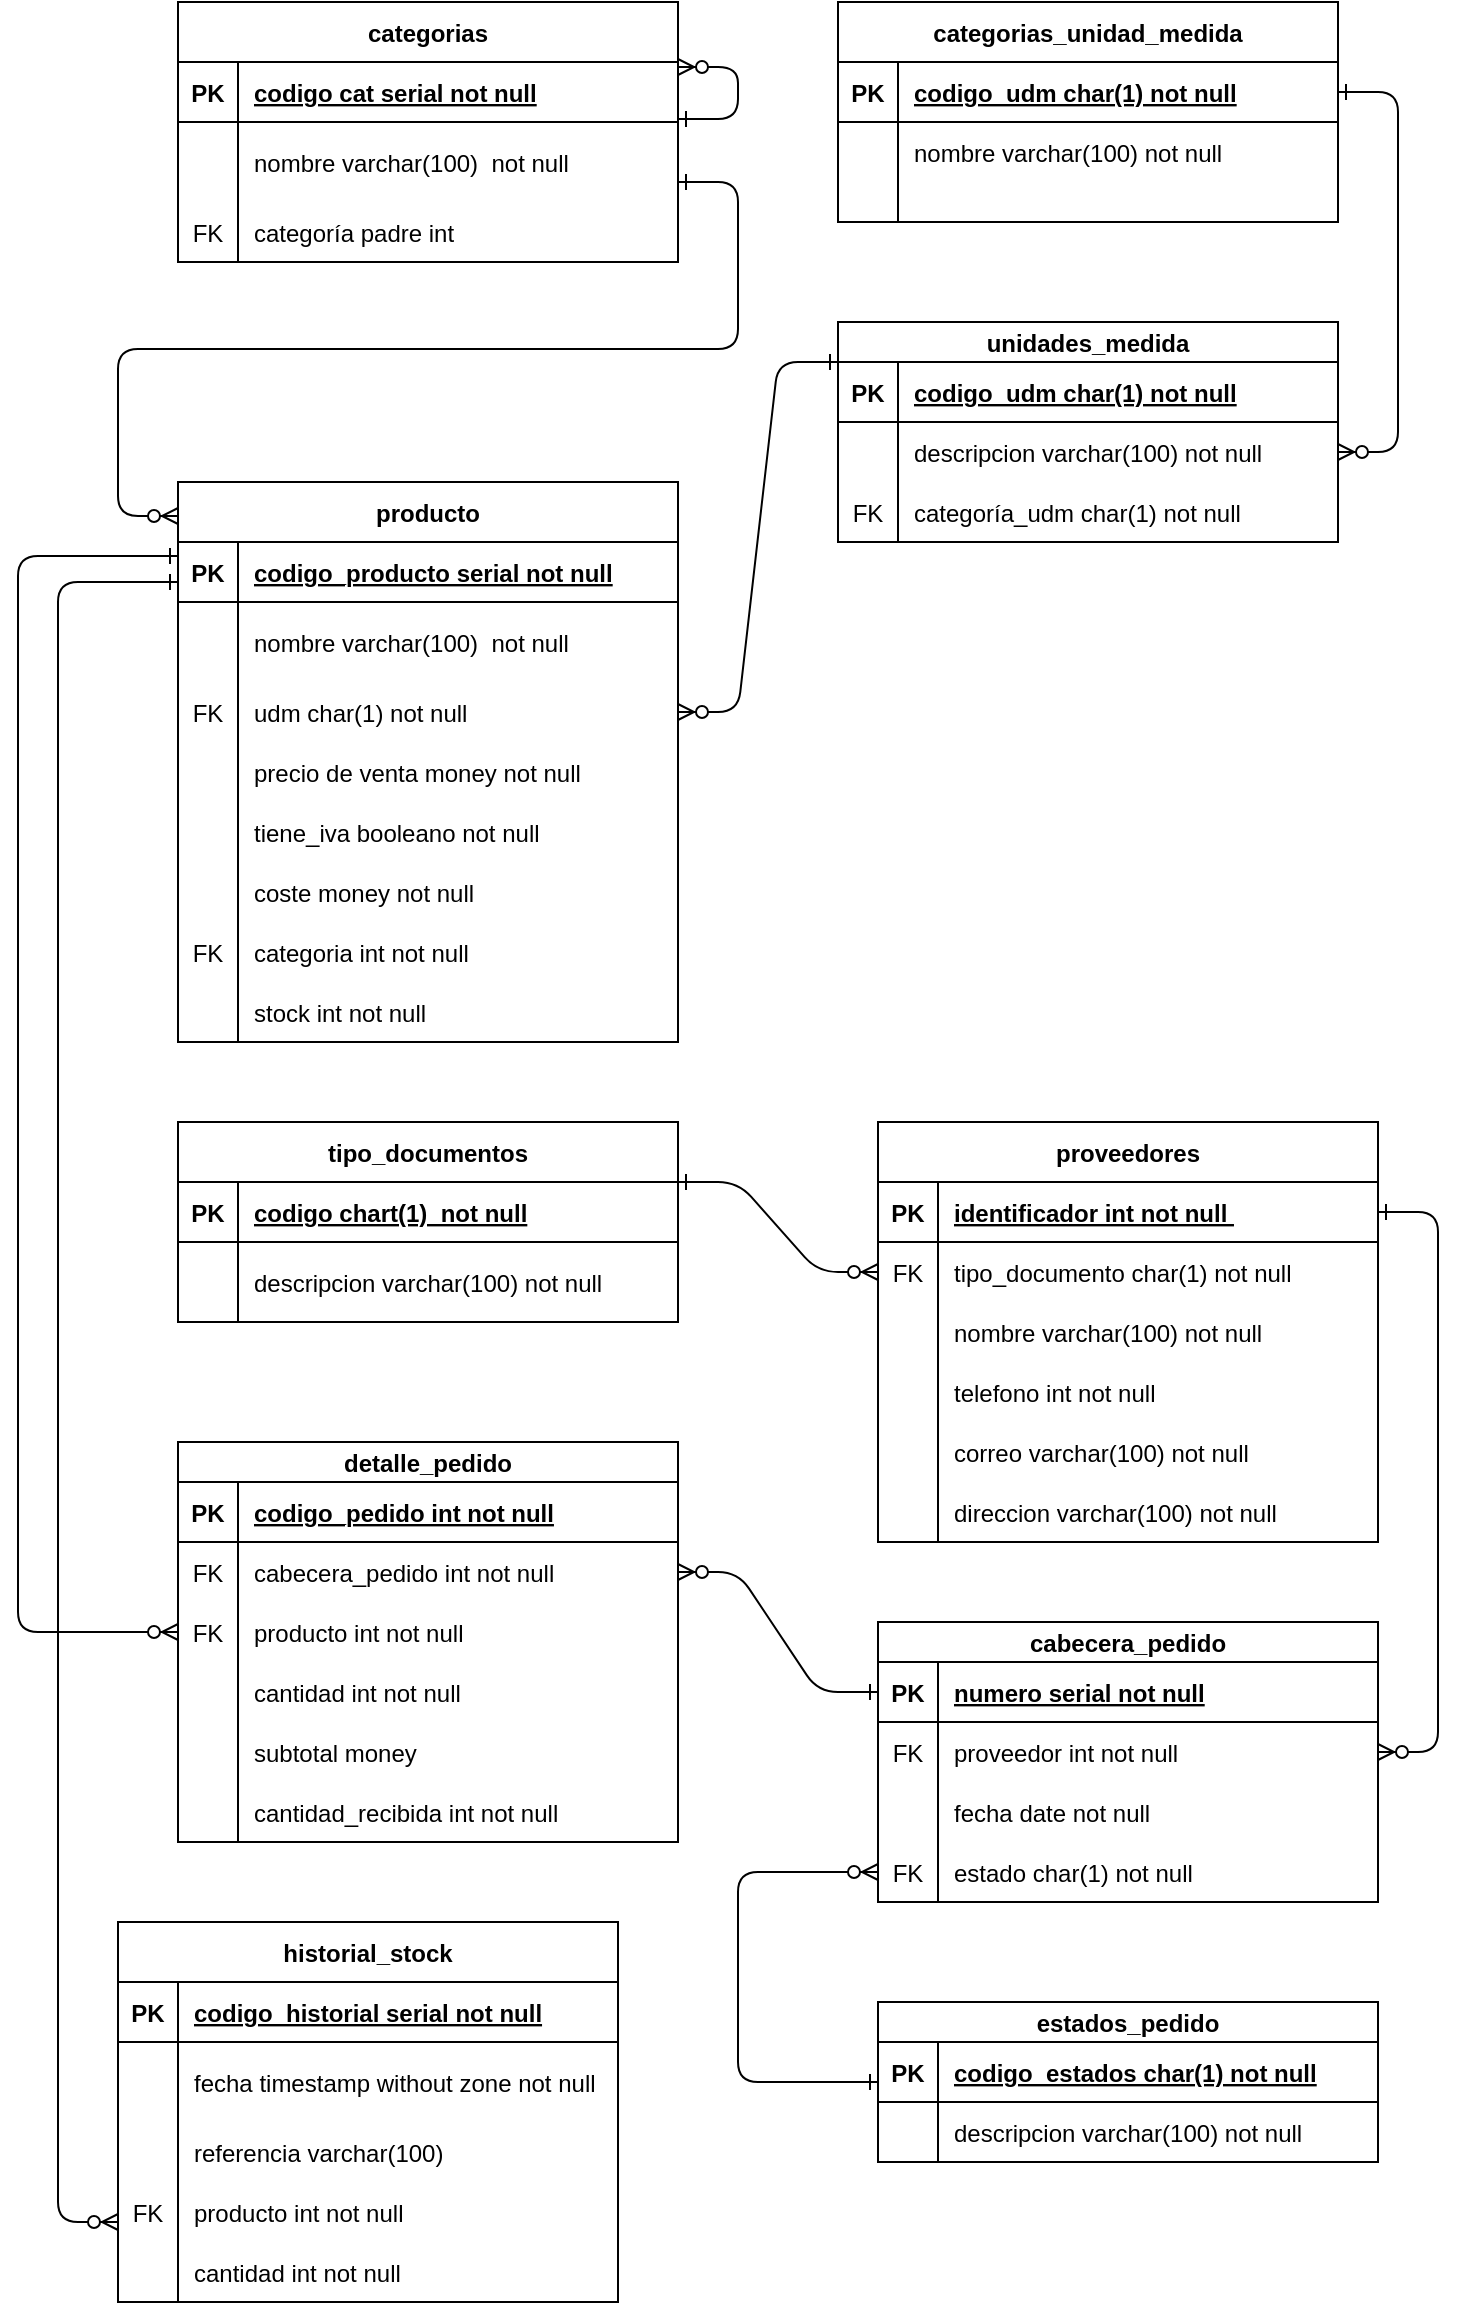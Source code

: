 <mxfile version="24.8.4">
  <diagram id="R2lEEEUBdFMjLlhIrx00" name="Page-1">
    <mxGraphModel dx="874" dy="529" grid="1" gridSize="10" guides="1" tooltips="1" connect="1" arrows="1" fold="1" page="1" pageScale="1" pageWidth="850" pageHeight="1100" math="0" shadow="0" extFonts="Permanent Marker^https://fonts.googleapis.com/css?family=Permanent+Marker">
      <root>
        <mxCell id="0" />
        <mxCell id="1" parent="0" />
        <mxCell id="C-vyLk0tnHw3VtMMgP7b-12" value="" style="edgeStyle=entityRelationEdgeStyle;endArrow=ERzeroToMany;startArrow=ERone;endFill=1;startFill=0;" parent="1" source="C-vyLk0tnHw3VtMMgP7b-3" target="C-vyLk0tnHw3VtMMgP7b-17" edge="1">
          <mxGeometry width="100" height="100" relative="1" as="geometry">
            <mxPoint x="400" y="180" as="sourcePoint" />
            <mxPoint x="460" y="205" as="targetPoint" />
          </mxGeometry>
        </mxCell>
        <mxCell id="C-vyLk0tnHw3VtMMgP7b-2" value="categorias_unidad_medida" style="shape=table;startSize=30;container=1;collapsible=1;childLayout=tableLayout;fixedRows=1;rowLines=0;fontStyle=1;align=center;resizeLast=1;" parent="1" vertex="1">
          <mxGeometry x="450" y="120" width="250" height="110" as="geometry" />
        </mxCell>
        <mxCell id="C-vyLk0tnHw3VtMMgP7b-3" value="" style="shape=partialRectangle;collapsible=0;dropTarget=0;pointerEvents=0;fillColor=none;points=[[0,0.5],[1,0.5]];portConstraint=eastwest;top=0;left=0;right=0;bottom=1;" parent="C-vyLk0tnHw3VtMMgP7b-2" vertex="1">
          <mxGeometry y="30" width="250" height="30" as="geometry" />
        </mxCell>
        <mxCell id="C-vyLk0tnHw3VtMMgP7b-4" value="PK" style="shape=partialRectangle;overflow=hidden;connectable=0;fillColor=none;top=0;left=0;bottom=0;right=0;fontStyle=1;" parent="C-vyLk0tnHw3VtMMgP7b-3" vertex="1">
          <mxGeometry width="30" height="30" as="geometry">
            <mxRectangle width="30" height="30" as="alternateBounds" />
          </mxGeometry>
        </mxCell>
        <mxCell id="C-vyLk0tnHw3VtMMgP7b-5" value="codigo_udm char(1) not null" style="shape=partialRectangle;overflow=hidden;connectable=0;fillColor=none;top=0;left=0;bottom=0;right=0;align=left;spacingLeft=6;fontStyle=5;" parent="C-vyLk0tnHw3VtMMgP7b-3" vertex="1">
          <mxGeometry x="30" width="220" height="30" as="geometry">
            <mxRectangle width="220" height="30" as="alternateBounds" />
          </mxGeometry>
        </mxCell>
        <mxCell id="C-vyLk0tnHw3VtMMgP7b-6" value="" style="shape=partialRectangle;collapsible=0;dropTarget=0;pointerEvents=0;fillColor=none;points=[[0,0.5],[1,0.5]];portConstraint=eastwest;top=0;left=0;right=0;bottom=0;" parent="C-vyLk0tnHw3VtMMgP7b-2" vertex="1">
          <mxGeometry y="60" width="250" height="30" as="geometry" />
        </mxCell>
        <mxCell id="C-vyLk0tnHw3VtMMgP7b-7" value="" style="shape=partialRectangle;overflow=hidden;connectable=0;fillColor=none;top=0;left=0;bottom=0;right=0;" parent="C-vyLk0tnHw3VtMMgP7b-6" vertex="1">
          <mxGeometry width="30" height="30" as="geometry">
            <mxRectangle width="30" height="30" as="alternateBounds" />
          </mxGeometry>
        </mxCell>
        <mxCell id="C-vyLk0tnHw3VtMMgP7b-8" value="nombre varchar(100) not null" style="shape=partialRectangle;overflow=hidden;connectable=0;fillColor=none;top=0;left=0;bottom=0;right=0;align=left;spacingLeft=6;" parent="C-vyLk0tnHw3VtMMgP7b-6" vertex="1">
          <mxGeometry x="30" width="220" height="30" as="geometry">
            <mxRectangle width="220" height="30" as="alternateBounds" />
          </mxGeometry>
        </mxCell>
        <mxCell id="C-vyLk0tnHw3VtMMgP7b-9" value="" style="shape=partialRectangle;collapsible=0;dropTarget=0;pointerEvents=0;fillColor=none;points=[[0,0.5],[1,0.5]];portConstraint=eastwest;top=0;left=0;right=0;bottom=0;" parent="C-vyLk0tnHw3VtMMgP7b-2" vertex="1">
          <mxGeometry y="90" width="250" height="20" as="geometry" />
        </mxCell>
        <mxCell id="C-vyLk0tnHw3VtMMgP7b-10" value="" style="shape=partialRectangle;overflow=hidden;connectable=0;fillColor=none;top=0;left=0;bottom=0;right=0;" parent="C-vyLk0tnHw3VtMMgP7b-9" vertex="1">
          <mxGeometry width="30" height="20" as="geometry">
            <mxRectangle width="30" height="20" as="alternateBounds" />
          </mxGeometry>
        </mxCell>
        <mxCell id="C-vyLk0tnHw3VtMMgP7b-11" value="" style="shape=partialRectangle;overflow=hidden;connectable=0;fillColor=none;top=0;left=0;bottom=0;right=0;align=left;spacingLeft=6;" parent="C-vyLk0tnHw3VtMMgP7b-9" vertex="1">
          <mxGeometry x="30" width="220" height="20" as="geometry">
            <mxRectangle width="220" height="20" as="alternateBounds" />
          </mxGeometry>
        </mxCell>
        <mxCell id="C-vyLk0tnHw3VtMMgP7b-13" value="unidades_medida" style="shape=table;startSize=20;container=1;collapsible=1;childLayout=tableLayout;fixedRows=1;rowLines=0;fontStyle=1;align=center;resizeLast=1;" parent="1" vertex="1">
          <mxGeometry x="450" y="280" width="250" height="110" as="geometry" />
        </mxCell>
        <mxCell id="C-vyLk0tnHw3VtMMgP7b-14" value="" style="shape=partialRectangle;collapsible=0;dropTarget=0;pointerEvents=0;fillColor=none;points=[[0,0.5],[1,0.5]];portConstraint=eastwest;top=0;left=0;right=0;bottom=1;" parent="C-vyLk0tnHw3VtMMgP7b-13" vertex="1">
          <mxGeometry y="20" width="250" height="30" as="geometry" />
        </mxCell>
        <mxCell id="C-vyLk0tnHw3VtMMgP7b-15" value="PK" style="shape=partialRectangle;overflow=hidden;connectable=0;fillColor=none;top=0;left=0;bottom=0;right=0;fontStyle=1;" parent="C-vyLk0tnHw3VtMMgP7b-14" vertex="1">
          <mxGeometry width="30" height="30" as="geometry">
            <mxRectangle width="30" height="30" as="alternateBounds" />
          </mxGeometry>
        </mxCell>
        <mxCell id="C-vyLk0tnHw3VtMMgP7b-16" value="codigo_udm char(1) not null" style="shape=partialRectangle;overflow=hidden;connectable=0;fillColor=none;top=0;left=0;bottom=0;right=0;align=left;spacingLeft=6;fontStyle=5;" parent="C-vyLk0tnHw3VtMMgP7b-14" vertex="1">
          <mxGeometry x="30" width="220" height="30" as="geometry">
            <mxRectangle width="220" height="30" as="alternateBounds" />
          </mxGeometry>
        </mxCell>
        <mxCell id="C-vyLk0tnHw3VtMMgP7b-17" value="" style="shape=partialRectangle;collapsible=0;dropTarget=0;pointerEvents=0;fillColor=none;points=[[0,0.5],[1,0.5]];portConstraint=eastwest;top=0;left=0;right=0;bottom=0;" parent="C-vyLk0tnHw3VtMMgP7b-13" vertex="1">
          <mxGeometry y="50" width="250" height="30" as="geometry" />
        </mxCell>
        <mxCell id="C-vyLk0tnHw3VtMMgP7b-18" value="" style="shape=partialRectangle;overflow=hidden;connectable=0;fillColor=none;top=0;left=0;bottom=0;right=0;" parent="C-vyLk0tnHw3VtMMgP7b-17" vertex="1">
          <mxGeometry width="30" height="30" as="geometry">
            <mxRectangle width="30" height="30" as="alternateBounds" />
          </mxGeometry>
        </mxCell>
        <mxCell id="C-vyLk0tnHw3VtMMgP7b-19" value="descripcion varchar(100) not null" style="shape=partialRectangle;overflow=hidden;connectable=0;fillColor=none;top=0;left=0;bottom=0;right=0;align=left;spacingLeft=6;" parent="C-vyLk0tnHw3VtMMgP7b-17" vertex="1">
          <mxGeometry x="30" width="220" height="30" as="geometry">
            <mxRectangle width="220" height="30" as="alternateBounds" />
          </mxGeometry>
        </mxCell>
        <mxCell id="C-vyLk0tnHw3VtMMgP7b-20" value="" style="shape=partialRectangle;collapsible=0;dropTarget=0;pointerEvents=0;fillColor=none;points=[[0,0.5],[1,0.5]];portConstraint=eastwest;top=0;left=0;right=0;bottom=0;" parent="C-vyLk0tnHw3VtMMgP7b-13" vertex="1">
          <mxGeometry y="80" width="250" height="30" as="geometry" />
        </mxCell>
        <mxCell id="C-vyLk0tnHw3VtMMgP7b-21" value="FK" style="shape=partialRectangle;overflow=hidden;connectable=0;fillColor=none;top=0;left=0;bottom=0;right=0;" parent="C-vyLk0tnHw3VtMMgP7b-20" vertex="1">
          <mxGeometry width="30" height="30" as="geometry">
            <mxRectangle width="30" height="30" as="alternateBounds" />
          </mxGeometry>
        </mxCell>
        <mxCell id="C-vyLk0tnHw3VtMMgP7b-22" value="categoría_udm char(1) not null" style="shape=partialRectangle;overflow=hidden;connectable=0;fillColor=none;top=0;left=0;bottom=0;right=0;align=left;spacingLeft=6;" parent="C-vyLk0tnHw3VtMMgP7b-20" vertex="1">
          <mxGeometry x="30" width="220" height="30" as="geometry">
            <mxRectangle width="220" height="30" as="alternateBounds" />
          </mxGeometry>
        </mxCell>
        <mxCell id="C-vyLk0tnHw3VtMMgP7b-23" value="categorias" style="shape=table;startSize=30;container=1;collapsible=1;childLayout=tableLayout;fixedRows=1;rowLines=0;fontStyle=1;align=center;resizeLast=1;" parent="1" vertex="1">
          <mxGeometry x="120" y="120" width="250" height="130" as="geometry" />
        </mxCell>
        <mxCell id="C-vyLk0tnHw3VtMMgP7b-24" value="" style="shape=partialRectangle;collapsible=0;dropTarget=0;pointerEvents=0;fillColor=none;points=[[0,0.5],[1,0.5]];portConstraint=eastwest;top=0;left=0;right=0;bottom=1;" parent="C-vyLk0tnHw3VtMMgP7b-23" vertex="1">
          <mxGeometry y="30" width="250" height="30" as="geometry" />
        </mxCell>
        <mxCell id="C-vyLk0tnHw3VtMMgP7b-25" value="PK" style="shape=partialRectangle;overflow=hidden;connectable=0;fillColor=none;top=0;left=0;bottom=0;right=0;fontStyle=1;" parent="C-vyLk0tnHw3VtMMgP7b-24" vertex="1">
          <mxGeometry width="30" height="30" as="geometry">
            <mxRectangle width="30" height="30" as="alternateBounds" />
          </mxGeometry>
        </mxCell>
        <mxCell id="C-vyLk0tnHw3VtMMgP7b-26" value="codigo cat serial not null" style="shape=partialRectangle;overflow=hidden;connectable=0;fillColor=none;top=0;left=0;bottom=0;right=0;align=left;spacingLeft=6;fontStyle=5;" parent="C-vyLk0tnHw3VtMMgP7b-24" vertex="1">
          <mxGeometry x="30" width="220" height="30" as="geometry">
            <mxRectangle width="220" height="30" as="alternateBounds" />
          </mxGeometry>
        </mxCell>
        <mxCell id="C-vyLk0tnHw3VtMMgP7b-27" value="" style="shape=partialRectangle;collapsible=0;dropTarget=0;pointerEvents=0;fillColor=none;points=[[0,0.5],[1,0.5]];portConstraint=eastwest;top=0;left=0;right=0;bottom=0;" parent="C-vyLk0tnHw3VtMMgP7b-23" vertex="1">
          <mxGeometry y="60" width="250" height="40" as="geometry" />
        </mxCell>
        <mxCell id="C-vyLk0tnHw3VtMMgP7b-28" value="" style="shape=partialRectangle;overflow=hidden;connectable=0;fillColor=none;top=0;left=0;bottom=0;right=0;" parent="C-vyLk0tnHw3VtMMgP7b-27" vertex="1">
          <mxGeometry width="30" height="40" as="geometry">
            <mxRectangle width="30" height="40" as="alternateBounds" />
          </mxGeometry>
        </mxCell>
        <mxCell id="C-vyLk0tnHw3VtMMgP7b-29" value="nombre varchar(100)  not null" style="shape=partialRectangle;overflow=hidden;connectable=0;fillColor=none;top=0;left=0;bottom=0;right=0;align=left;spacingLeft=6;" parent="C-vyLk0tnHw3VtMMgP7b-27" vertex="1">
          <mxGeometry x="30" width="220" height="40" as="geometry">
            <mxRectangle width="220" height="40" as="alternateBounds" />
          </mxGeometry>
        </mxCell>
        <mxCell id="-Nz0ekPg0YuDuWIFUY3_-1" style="shape=partialRectangle;collapsible=0;dropTarget=0;pointerEvents=0;fillColor=none;points=[[0,0.5],[1,0.5]];portConstraint=eastwest;top=0;left=0;right=0;bottom=0;" parent="C-vyLk0tnHw3VtMMgP7b-23" vertex="1">
          <mxGeometry y="100" width="250" height="30" as="geometry" />
        </mxCell>
        <mxCell id="-Nz0ekPg0YuDuWIFUY3_-2" value="FK" style="shape=partialRectangle;overflow=hidden;connectable=0;fillColor=none;top=0;left=0;bottom=0;right=0;" parent="-Nz0ekPg0YuDuWIFUY3_-1" vertex="1">
          <mxGeometry width="30" height="30" as="geometry">
            <mxRectangle width="30" height="30" as="alternateBounds" />
          </mxGeometry>
        </mxCell>
        <mxCell id="-Nz0ekPg0YuDuWIFUY3_-3" value="categoría padre int" style="shape=partialRectangle;overflow=hidden;connectable=0;fillColor=none;top=0;left=0;bottom=0;right=0;align=left;spacingLeft=6;" parent="-Nz0ekPg0YuDuWIFUY3_-1" vertex="1">
          <mxGeometry x="30" width="220" height="30" as="geometry">
            <mxRectangle width="220" height="30" as="alternateBounds" />
          </mxGeometry>
        </mxCell>
        <mxCell id="C-vyLk0tnHw3VtMMgP7b-1" value="" style="edgeStyle=entityRelationEdgeStyle;endArrow=ERzeroToMany;startArrow=ERone;endFill=1;startFill=0;exitX=1.004;exitY=1;exitDx=0;exitDy=0;exitPerimeter=0;entryX=1;entryY=0.25;entryDx=0;entryDy=0;" parent="1" target="C-vyLk0tnHw3VtMMgP7b-23" edge="1">
          <mxGeometry width="100" height="100" relative="1" as="geometry">
            <mxPoint x="370" y="178.5" as="sourcePoint" />
            <mxPoint x="440" y="152" as="targetPoint" />
            <Array as="points">
              <mxPoint x="409" y="158.5" />
            </Array>
          </mxGeometry>
        </mxCell>
        <mxCell id="-Nz0ekPg0YuDuWIFUY3_-5" value="producto" style="shape=table;startSize=30;container=1;collapsible=1;childLayout=tableLayout;fixedRows=1;rowLines=0;fontStyle=1;align=center;resizeLast=1;" parent="1" vertex="1">
          <mxGeometry x="120" y="360" width="250" height="280" as="geometry" />
        </mxCell>
        <mxCell id="-Nz0ekPg0YuDuWIFUY3_-6" value="" style="shape=partialRectangle;collapsible=0;dropTarget=0;pointerEvents=0;fillColor=none;points=[[0,0.5],[1,0.5]];portConstraint=eastwest;top=0;left=0;right=0;bottom=1;" parent="-Nz0ekPg0YuDuWIFUY3_-5" vertex="1">
          <mxGeometry y="30" width="250" height="30" as="geometry" />
        </mxCell>
        <mxCell id="-Nz0ekPg0YuDuWIFUY3_-7" value="PK" style="shape=partialRectangle;overflow=hidden;connectable=0;fillColor=none;top=0;left=0;bottom=0;right=0;fontStyle=1;" parent="-Nz0ekPg0YuDuWIFUY3_-6" vertex="1">
          <mxGeometry width="30" height="30" as="geometry">
            <mxRectangle width="30" height="30" as="alternateBounds" />
          </mxGeometry>
        </mxCell>
        <mxCell id="-Nz0ekPg0YuDuWIFUY3_-8" value="codigo_producto serial not null" style="shape=partialRectangle;overflow=hidden;connectable=0;fillColor=none;top=0;left=0;bottom=0;right=0;align=left;spacingLeft=6;fontStyle=5;" parent="-Nz0ekPg0YuDuWIFUY3_-6" vertex="1">
          <mxGeometry x="30" width="220" height="30" as="geometry">
            <mxRectangle width="220" height="30" as="alternateBounds" />
          </mxGeometry>
        </mxCell>
        <mxCell id="-Nz0ekPg0YuDuWIFUY3_-9" value="" style="shape=partialRectangle;collapsible=0;dropTarget=0;pointerEvents=0;fillColor=none;points=[[0,0.5],[1,0.5]];portConstraint=eastwest;top=0;left=0;right=0;bottom=0;" parent="-Nz0ekPg0YuDuWIFUY3_-5" vertex="1">
          <mxGeometry y="60" width="250" height="40" as="geometry" />
        </mxCell>
        <mxCell id="-Nz0ekPg0YuDuWIFUY3_-10" value="" style="shape=partialRectangle;overflow=hidden;connectable=0;fillColor=none;top=0;left=0;bottom=0;right=0;" parent="-Nz0ekPg0YuDuWIFUY3_-9" vertex="1">
          <mxGeometry width="30" height="40" as="geometry">
            <mxRectangle width="30" height="40" as="alternateBounds" />
          </mxGeometry>
        </mxCell>
        <mxCell id="-Nz0ekPg0YuDuWIFUY3_-11" value="nombre varchar(100)  not null" style="shape=partialRectangle;overflow=hidden;connectable=0;fillColor=none;top=0;left=0;bottom=0;right=0;align=left;spacingLeft=6;" parent="-Nz0ekPg0YuDuWIFUY3_-9" vertex="1">
          <mxGeometry x="30" width="220" height="40" as="geometry">
            <mxRectangle width="220" height="40" as="alternateBounds" />
          </mxGeometry>
        </mxCell>
        <mxCell id="-Nz0ekPg0YuDuWIFUY3_-12" style="shape=partialRectangle;collapsible=0;dropTarget=0;pointerEvents=0;fillColor=none;points=[[0,0.5],[1,0.5]];portConstraint=eastwest;top=0;left=0;right=0;bottom=0;" parent="-Nz0ekPg0YuDuWIFUY3_-5" vertex="1">
          <mxGeometry y="100" width="250" height="30" as="geometry" />
        </mxCell>
        <mxCell id="-Nz0ekPg0YuDuWIFUY3_-13" value="FK" style="shape=partialRectangle;overflow=hidden;connectable=0;fillColor=none;top=0;left=0;bottom=0;right=0;" parent="-Nz0ekPg0YuDuWIFUY3_-12" vertex="1">
          <mxGeometry width="30" height="30" as="geometry">
            <mxRectangle width="30" height="30" as="alternateBounds" />
          </mxGeometry>
        </mxCell>
        <mxCell id="-Nz0ekPg0YuDuWIFUY3_-14" value="udm char(1) not null" style="shape=partialRectangle;overflow=hidden;connectable=0;fillColor=none;top=0;left=0;bottom=0;right=0;align=left;spacingLeft=6;" parent="-Nz0ekPg0YuDuWIFUY3_-12" vertex="1">
          <mxGeometry x="30" width="220" height="30" as="geometry">
            <mxRectangle width="220" height="30" as="alternateBounds" />
          </mxGeometry>
        </mxCell>
        <mxCell id="-Nz0ekPg0YuDuWIFUY3_-15" style="shape=partialRectangle;collapsible=0;dropTarget=0;pointerEvents=0;fillColor=none;points=[[0,0.5],[1,0.5]];portConstraint=eastwest;top=0;left=0;right=0;bottom=0;" parent="-Nz0ekPg0YuDuWIFUY3_-5" vertex="1">
          <mxGeometry y="130" width="250" height="30" as="geometry" />
        </mxCell>
        <mxCell id="-Nz0ekPg0YuDuWIFUY3_-16" style="shape=partialRectangle;overflow=hidden;connectable=0;fillColor=none;top=0;left=0;bottom=0;right=0;" parent="-Nz0ekPg0YuDuWIFUY3_-15" vertex="1">
          <mxGeometry width="30" height="30" as="geometry">
            <mxRectangle width="30" height="30" as="alternateBounds" />
          </mxGeometry>
        </mxCell>
        <mxCell id="-Nz0ekPg0YuDuWIFUY3_-17" value="precio de venta money not null" style="shape=partialRectangle;overflow=hidden;connectable=0;fillColor=none;top=0;left=0;bottom=0;right=0;align=left;spacingLeft=6;" parent="-Nz0ekPg0YuDuWIFUY3_-15" vertex="1">
          <mxGeometry x="30" width="220" height="30" as="geometry">
            <mxRectangle width="220" height="30" as="alternateBounds" />
          </mxGeometry>
        </mxCell>
        <mxCell id="-Nz0ekPg0YuDuWIFUY3_-18" style="shape=partialRectangle;collapsible=0;dropTarget=0;pointerEvents=0;fillColor=none;points=[[0,0.5],[1,0.5]];portConstraint=eastwest;top=0;left=0;right=0;bottom=0;" parent="-Nz0ekPg0YuDuWIFUY3_-5" vertex="1">
          <mxGeometry y="160" width="250" height="30" as="geometry" />
        </mxCell>
        <mxCell id="-Nz0ekPg0YuDuWIFUY3_-19" style="shape=partialRectangle;overflow=hidden;connectable=0;fillColor=none;top=0;left=0;bottom=0;right=0;" parent="-Nz0ekPg0YuDuWIFUY3_-18" vertex="1">
          <mxGeometry width="30" height="30" as="geometry">
            <mxRectangle width="30" height="30" as="alternateBounds" />
          </mxGeometry>
        </mxCell>
        <mxCell id="-Nz0ekPg0YuDuWIFUY3_-20" value="tiene_iva booleano not null" style="shape=partialRectangle;overflow=hidden;connectable=0;fillColor=none;top=0;left=0;bottom=0;right=0;align=left;spacingLeft=6;" parent="-Nz0ekPg0YuDuWIFUY3_-18" vertex="1">
          <mxGeometry x="30" width="220" height="30" as="geometry">
            <mxRectangle width="220" height="30" as="alternateBounds" />
          </mxGeometry>
        </mxCell>
        <mxCell id="-Nz0ekPg0YuDuWIFUY3_-21" style="shape=partialRectangle;collapsible=0;dropTarget=0;pointerEvents=0;fillColor=none;points=[[0,0.5],[1,0.5]];portConstraint=eastwest;top=0;left=0;right=0;bottom=0;" parent="-Nz0ekPg0YuDuWIFUY3_-5" vertex="1">
          <mxGeometry y="190" width="250" height="30" as="geometry" />
        </mxCell>
        <mxCell id="-Nz0ekPg0YuDuWIFUY3_-22" style="shape=partialRectangle;overflow=hidden;connectable=0;fillColor=none;top=0;left=0;bottom=0;right=0;" parent="-Nz0ekPg0YuDuWIFUY3_-21" vertex="1">
          <mxGeometry width="30" height="30" as="geometry">
            <mxRectangle width="30" height="30" as="alternateBounds" />
          </mxGeometry>
        </mxCell>
        <mxCell id="-Nz0ekPg0YuDuWIFUY3_-23" value="coste money not null" style="shape=partialRectangle;overflow=hidden;connectable=0;fillColor=none;top=0;left=0;bottom=0;right=0;align=left;spacingLeft=6;" parent="-Nz0ekPg0YuDuWIFUY3_-21" vertex="1">
          <mxGeometry x="30" width="220" height="30" as="geometry">
            <mxRectangle width="220" height="30" as="alternateBounds" />
          </mxGeometry>
        </mxCell>
        <mxCell id="-Nz0ekPg0YuDuWIFUY3_-24" style="shape=partialRectangle;collapsible=0;dropTarget=0;pointerEvents=0;fillColor=none;points=[[0,0.5],[1,0.5]];portConstraint=eastwest;top=0;left=0;right=0;bottom=0;" parent="-Nz0ekPg0YuDuWIFUY3_-5" vertex="1">
          <mxGeometry y="220" width="250" height="30" as="geometry" />
        </mxCell>
        <mxCell id="-Nz0ekPg0YuDuWIFUY3_-25" value="FK" style="shape=partialRectangle;overflow=hidden;connectable=0;fillColor=none;top=0;left=0;bottom=0;right=0;" parent="-Nz0ekPg0YuDuWIFUY3_-24" vertex="1">
          <mxGeometry width="30" height="30" as="geometry">
            <mxRectangle width="30" height="30" as="alternateBounds" />
          </mxGeometry>
        </mxCell>
        <mxCell id="-Nz0ekPg0YuDuWIFUY3_-26" value="categoria int not null" style="shape=partialRectangle;overflow=hidden;connectable=0;fillColor=none;top=0;left=0;bottom=0;right=0;align=left;spacingLeft=6;" parent="-Nz0ekPg0YuDuWIFUY3_-24" vertex="1">
          <mxGeometry x="30" width="220" height="30" as="geometry">
            <mxRectangle width="220" height="30" as="alternateBounds" />
          </mxGeometry>
        </mxCell>
        <mxCell id="wQmdmk9Vo3rT2_2X7s3I-19" style="shape=partialRectangle;collapsible=0;dropTarget=0;pointerEvents=0;fillColor=none;points=[[0,0.5],[1,0.5]];portConstraint=eastwest;top=0;left=0;right=0;bottom=0;" vertex="1" parent="-Nz0ekPg0YuDuWIFUY3_-5">
          <mxGeometry y="250" width="250" height="30" as="geometry" />
        </mxCell>
        <mxCell id="wQmdmk9Vo3rT2_2X7s3I-20" style="shape=partialRectangle;overflow=hidden;connectable=0;fillColor=none;top=0;left=0;bottom=0;right=0;" vertex="1" parent="wQmdmk9Vo3rT2_2X7s3I-19">
          <mxGeometry width="30" height="30" as="geometry">
            <mxRectangle width="30" height="30" as="alternateBounds" />
          </mxGeometry>
        </mxCell>
        <mxCell id="wQmdmk9Vo3rT2_2X7s3I-21" value="stock int not null" style="shape=partialRectangle;overflow=hidden;connectable=0;fillColor=none;top=0;left=0;bottom=0;right=0;align=left;spacingLeft=6;" vertex="1" parent="wQmdmk9Vo3rT2_2X7s3I-19">
          <mxGeometry x="30" width="220" height="30" as="geometry">
            <mxRectangle width="220" height="30" as="alternateBounds" />
          </mxGeometry>
        </mxCell>
        <mxCell id="-Nz0ekPg0YuDuWIFUY3_-27" value="" style="edgeStyle=entityRelationEdgeStyle;endArrow=ERzeroToMany;startArrow=ERone;endFill=1;startFill=0;entryX=1;entryY=0.5;entryDx=0;entryDy=0;exitX=0;exitY=0;exitDx=0;exitDy=0;exitPerimeter=0;" parent="1" source="C-vyLk0tnHw3VtMMgP7b-14" target="-Nz0ekPg0YuDuWIFUY3_-12" edge="1">
          <mxGeometry width="100" height="100" relative="1" as="geometry">
            <mxPoint x="451" y="310" as="sourcePoint" />
            <mxPoint x="440" y="510" as="targetPoint" />
          </mxGeometry>
        </mxCell>
        <mxCell id="-Nz0ekPg0YuDuWIFUY3_-28" value="" style="edgeStyle=entityRelationEdgeStyle;endArrow=ERzeroToMany;startArrow=ERone;endFill=1;startFill=0;" parent="1" edge="1">
          <mxGeometry width="100" height="100" relative="1" as="geometry">
            <mxPoint x="370" y="210" as="sourcePoint" />
            <mxPoint x="120" y="377" as="targetPoint" />
            <Array as="points">
              <mxPoint x="240" y="237" />
              <mxPoint x="70" y="357" />
              <mxPoint x="80" y="327" />
              <mxPoint x="90" y="327" />
              <mxPoint x="90" y="327" />
              <mxPoint x="90" y="327" />
            </Array>
          </mxGeometry>
        </mxCell>
        <mxCell id="-Nz0ekPg0YuDuWIFUY3_-50" value="tipo_documentos" style="shape=table;startSize=30;container=1;collapsible=1;childLayout=tableLayout;fixedRows=1;rowLines=0;fontStyle=1;align=center;resizeLast=1;" parent="1" vertex="1">
          <mxGeometry x="120" y="680" width="250" height="100" as="geometry" />
        </mxCell>
        <mxCell id="-Nz0ekPg0YuDuWIFUY3_-51" value="" style="shape=partialRectangle;collapsible=0;dropTarget=0;pointerEvents=0;fillColor=none;points=[[0,0.5],[1,0.5]];portConstraint=eastwest;top=0;left=0;right=0;bottom=1;" parent="-Nz0ekPg0YuDuWIFUY3_-50" vertex="1">
          <mxGeometry y="30" width="250" height="30" as="geometry" />
        </mxCell>
        <mxCell id="-Nz0ekPg0YuDuWIFUY3_-52" value="PK" style="shape=partialRectangle;overflow=hidden;connectable=0;fillColor=none;top=0;left=0;bottom=0;right=0;fontStyle=1;" parent="-Nz0ekPg0YuDuWIFUY3_-51" vertex="1">
          <mxGeometry width="30" height="30" as="geometry">
            <mxRectangle width="30" height="30" as="alternateBounds" />
          </mxGeometry>
        </mxCell>
        <mxCell id="-Nz0ekPg0YuDuWIFUY3_-53" value="codigo chart(1)  not null" style="shape=partialRectangle;overflow=hidden;connectable=0;fillColor=none;top=0;left=0;bottom=0;right=0;align=left;spacingLeft=6;fontStyle=5;" parent="-Nz0ekPg0YuDuWIFUY3_-51" vertex="1">
          <mxGeometry x="30" width="220" height="30" as="geometry">
            <mxRectangle width="220" height="30" as="alternateBounds" />
          </mxGeometry>
        </mxCell>
        <mxCell id="-Nz0ekPg0YuDuWIFUY3_-54" value="" style="shape=partialRectangle;collapsible=0;dropTarget=0;pointerEvents=0;fillColor=none;points=[[0,0.5],[1,0.5]];portConstraint=eastwest;top=0;left=0;right=0;bottom=0;" parent="-Nz0ekPg0YuDuWIFUY3_-50" vertex="1">
          <mxGeometry y="60" width="250" height="40" as="geometry" />
        </mxCell>
        <mxCell id="-Nz0ekPg0YuDuWIFUY3_-55" value="" style="shape=partialRectangle;overflow=hidden;connectable=0;fillColor=none;top=0;left=0;bottom=0;right=0;" parent="-Nz0ekPg0YuDuWIFUY3_-54" vertex="1">
          <mxGeometry width="30" height="40" as="geometry">
            <mxRectangle width="30" height="40" as="alternateBounds" />
          </mxGeometry>
        </mxCell>
        <mxCell id="-Nz0ekPg0YuDuWIFUY3_-56" value="descripcion varchar(100) not null" style="shape=partialRectangle;overflow=hidden;connectable=0;fillColor=none;top=0;left=0;bottom=0;right=0;align=left;spacingLeft=6;" parent="-Nz0ekPg0YuDuWIFUY3_-54" vertex="1">
          <mxGeometry x="30" width="220" height="40" as="geometry">
            <mxRectangle width="220" height="40" as="alternateBounds" />
          </mxGeometry>
        </mxCell>
        <mxCell id="-Nz0ekPg0YuDuWIFUY3_-60" value="proveedores" style="shape=table;startSize=30;container=1;collapsible=1;childLayout=tableLayout;fixedRows=1;rowLines=0;fontStyle=1;align=center;resizeLast=1;" parent="1" vertex="1">
          <mxGeometry x="470" y="680" width="250" height="210" as="geometry" />
        </mxCell>
        <mxCell id="-Nz0ekPg0YuDuWIFUY3_-61" value="" style="shape=partialRectangle;collapsible=0;dropTarget=0;pointerEvents=0;fillColor=none;points=[[0,0.5],[1,0.5]];portConstraint=eastwest;top=0;left=0;right=0;bottom=1;" parent="-Nz0ekPg0YuDuWIFUY3_-60" vertex="1">
          <mxGeometry y="30" width="250" height="30" as="geometry" />
        </mxCell>
        <mxCell id="-Nz0ekPg0YuDuWIFUY3_-62" value="PK" style="shape=partialRectangle;overflow=hidden;connectable=0;fillColor=none;top=0;left=0;bottom=0;right=0;fontStyle=1;" parent="-Nz0ekPg0YuDuWIFUY3_-61" vertex="1">
          <mxGeometry width="30" height="30" as="geometry">
            <mxRectangle width="30" height="30" as="alternateBounds" />
          </mxGeometry>
        </mxCell>
        <mxCell id="-Nz0ekPg0YuDuWIFUY3_-63" value="identificador int not null " style="shape=partialRectangle;overflow=hidden;connectable=0;fillColor=none;top=0;left=0;bottom=0;right=0;align=left;spacingLeft=6;fontStyle=5;" parent="-Nz0ekPg0YuDuWIFUY3_-61" vertex="1">
          <mxGeometry x="30" width="220" height="30" as="geometry">
            <mxRectangle width="220" height="30" as="alternateBounds" />
          </mxGeometry>
        </mxCell>
        <mxCell id="-Nz0ekPg0YuDuWIFUY3_-64" value="" style="shape=partialRectangle;collapsible=0;dropTarget=0;pointerEvents=0;fillColor=none;points=[[0,0.5],[1,0.5]];portConstraint=eastwest;top=0;left=0;right=0;bottom=0;" parent="-Nz0ekPg0YuDuWIFUY3_-60" vertex="1">
          <mxGeometry y="60" width="250" height="30" as="geometry" />
        </mxCell>
        <mxCell id="-Nz0ekPg0YuDuWIFUY3_-65" value="FK" style="shape=partialRectangle;overflow=hidden;connectable=0;fillColor=none;top=0;left=0;bottom=0;right=0;" parent="-Nz0ekPg0YuDuWIFUY3_-64" vertex="1">
          <mxGeometry width="30" height="30" as="geometry">
            <mxRectangle width="30" height="30" as="alternateBounds" />
          </mxGeometry>
        </mxCell>
        <mxCell id="-Nz0ekPg0YuDuWIFUY3_-66" value="tipo_documento char(1) not null " style="shape=partialRectangle;overflow=hidden;connectable=0;fillColor=none;top=0;left=0;bottom=0;right=0;align=left;spacingLeft=6;" parent="-Nz0ekPg0YuDuWIFUY3_-64" vertex="1">
          <mxGeometry x="30" width="220" height="30" as="geometry">
            <mxRectangle width="220" height="30" as="alternateBounds" />
          </mxGeometry>
        </mxCell>
        <mxCell id="-Nz0ekPg0YuDuWIFUY3_-70" style="shape=partialRectangle;collapsible=0;dropTarget=0;pointerEvents=0;fillColor=none;points=[[0,0.5],[1,0.5]];portConstraint=eastwest;top=0;left=0;right=0;bottom=0;" parent="-Nz0ekPg0YuDuWIFUY3_-60" vertex="1">
          <mxGeometry y="90" width="250" height="30" as="geometry" />
        </mxCell>
        <mxCell id="-Nz0ekPg0YuDuWIFUY3_-71" style="shape=partialRectangle;overflow=hidden;connectable=0;fillColor=none;top=0;left=0;bottom=0;right=0;" parent="-Nz0ekPg0YuDuWIFUY3_-70" vertex="1">
          <mxGeometry width="30" height="30" as="geometry">
            <mxRectangle width="30" height="30" as="alternateBounds" />
          </mxGeometry>
        </mxCell>
        <mxCell id="-Nz0ekPg0YuDuWIFUY3_-72" value="nombre varchar(100) not null" style="shape=partialRectangle;overflow=hidden;connectable=0;fillColor=none;top=0;left=0;bottom=0;right=0;align=left;spacingLeft=6;" parent="-Nz0ekPg0YuDuWIFUY3_-70" vertex="1">
          <mxGeometry x="30" width="220" height="30" as="geometry">
            <mxRectangle width="220" height="30" as="alternateBounds" />
          </mxGeometry>
        </mxCell>
        <mxCell id="-Nz0ekPg0YuDuWIFUY3_-73" style="shape=partialRectangle;collapsible=0;dropTarget=0;pointerEvents=0;fillColor=none;points=[[0,0.5],[1,0.5]];portConstraint=eastwest;top=0;left=0;right=0;bottom=0;" parent="-Nz0ekPg0YuDuWIFUY3_-60" vertex="1">
          <mxGeometry y="120" width="250" height="30" as="geometry" />
        </mxCell>
        <mxCell id="-Nz0ekPg0YuDuWIFUY3_-74" style="shape=partialRectangle;overflow=hidden;connectable=0;fillColor=none;top=0;left=0;bottom=0;right=0;" parent="-Nz0ekPg0YuDuWIFUY3_-73" vertex="1">
          <mxGeometry width="30" height="30" as="geometry">
            <mxRectangle width="30" height="30" as="alternateBounds" />
          </mxGeometry>
        </mxCell>
        <mxCell id="-Nz0ekPg0YuDuWIFUY3_-75" value="telefono int not null" style="shape=partialRectangle;overflow=hidden;connectable=0;fillColor=none;top=0;left=0;bottom=0;right=0;align=left;spacingLeft=6;" parent="-Nz0ekPg0YuDuWIFUY3_-73" vertex="1">
          <mxGeometry x="30" width="220" height="30" as="geometry">
            <mxRectangle width="220" height="30" as="alternateBounds" />
          </mxGeometry>
        </mxCell>
        <mxCell id="-Nz0ekPg0YuDuWIFUY3_-76" style="shape=partialRectangle;collapsible=0;dropTarget=0;pointerEvents=0;fillColor=none;points=[[0,0.5],[1,0.5]];portConstraint=eastwest;top=0;left=0;right=0;bottom=0;" parent="-Nz0ekPg0YuDuWIFUY3_-60" vertex="1">
          <mxGeometry y="150" width="250" height="30" as="geometry" />
        </mxCell>
        <mxCell id="-Nz0ekPg0YuDuWIFUY3_-77" style="shape=partialRectangle;overflow=hidden;connectable=0;fillColor=none;top=0;left=0;bottom=0;right=0;" parent="-Nz0ekPg0YuDuWIFUY3_-76" vertex="1">
          <mxGeometry width="30" height="30" as="geometry">
            <mxRectangle width="30" height="30" as="alternateBounds" />
          </mxGeometry>
        </mxCell>
        <mxCell id="-Nz0ekPg0YuDuWIFUY3_-78" value="correo varchar(100) not null" style="shape=partialRectangle;overflow=hidden;connectable=0;fillColor=none;top=0;left=0;bottom=0;right=0;align=left;spacingLeft=6;" parent="-Nz0ekPg0YuDuWIFUY3_-76" vertex="1">
          <mxGeometry x="30" width="220" height="30" as="geometry">
            <mxRectangle width="220" height="30" as="alternateBounds" />
          </mxGeometry>
        </mxCell>
        <mxCell id="-Nz0ekPg0YuDuWIFUY3_-79" style="shape=partialRectangle;collapsible=0;dropTarget=0;pointerEvents=0;fillColor=none;points=[[0,0.5],[1,0.5]];portConstraint=eastwest;top=0;left=0;right=0;bottom=0;" parent="-Nz0ekPg0YuDuWIFUY3_-60" vertex="1">
          <mxGeometry y="180" width="250" height="30" as="geometry" />
        </mxCell>
        <mxCell id="-Nz0ekPg0YuDuWIFUY3_-80" style="shape=partialRectangle;overflow=hidden;connectable=0;fillColor=none;top=0;left=0;bottom=0;right=0;" parent="-Nz0ekPg0YuDuWIFUY3_-79" vertex="1">
          <mxGeometry width="30" height="30" as="geometry">
            <mxRectangle width="30" height="30" as="alternateBounds" />
          </mxGeometry>
        </mxCell>
        <mxCell id="-Nz0ekPg0YuDuWIFUY3_-81" value="direccion varchar(100) not null" style="shape=partialRectangle;overflow=hidden;connectable=0;fillColor=none;top=0;left=0;bottom=0;right=0;align=left;spacingLeft=6;" parent="-Nz0ekPg0YuDuWIFUY3_-79" vertex="1">
          <mxGeometry x="30" width="220" height="30" as="geometry">
            <mxRectangle width="220" height="30" as="alternateBounds" />
          </mxGeometry>
        </mxCell>
        <mxCell id="-Nz0ekPg0YuDuWIFUY3_-82" value="" style="edgeStyle=entityRelationEdgeStyle;endArrow=ERzeroToMany;startArrow=ERone;endFill=1;startFill=0;entryX=0;entryY=0.5;entryDx=0;entryDy=0;" parent="1" target="-Nz0ekPg0YuDuWIFUY3_-64" edge="1">
          <mxGeometry width="100" height="100" relative="1" as="geometry">
            <mxPoint x="370" y="710" as="sourcePoint" />
            <mxPoint x="180" y="897" as="targetPoint" />
            <Array as="points">
              <mxPoint x="300" y="757" />
              <mxPoint x="130" y="877" />
              <mxPoint x="140" y="847" />
              <mxPoint x="150" y="847" />
              <mxPoint x="150" y="847" />
              <mxPoint x="150" y="847" />
            </Array>
          </mxGeometry>
        </mxCell>
        <mxCell id="-Nz0ekPg0YuDuWIFUY3_-83" value="cabecera_pedido" style="shape=table;startSize=20;container=1;collapsible=1;childLayout=tableLayout;fixedRows=1;rowLines=0;fontStyle=1;align=center;resizeLast=1;" parent="1" vertex="1">
          <mxGeometry x="470" y="930" width="250" height="140" as="geometry" />
        </mxCell>
        <mxCell id="-Nz0ekPg0YuDuWIFUY3_-84" value="" style="shape=partialRectangle;collapsible=0;dropTarget=0;pointerEvents=0;fillColor=none;points=[[0,0.5],[1,0.5]];portConstraint=eastwest;top=0;left=0;right=0;bottom=1;" parent="-Nz0ekPg0YuDuWIFUY3_-83" vertex="1">
          <mxGeometry y="20" width="250" height="30" as="geometry" />
        </mxCell>
        <mxCell id="-Nz0ekPg0YuDuWIFUY3_-85" value="PK" style="shape=partialRectangle;overflow=hidden;connectable=0;fillColor=none;top=0;left=0;bottom=0;right=0;fontStyle=1;" parent="-Nz0ekPg0YuDuWIFUY3_-84" vertex="1">
          <mxGeometry width="30" height="30" as="geometry">
            <mxRectangle width="30" height="30" as="alternateBounds" />
          </mxGeometry>
        </mxCell>
        <mxCell id="-Nz0ekPg0YuDuWIFUY3_-86" value="numero serial not null" style="shape=partialRectangle;overflow=hidden;connectable=0;fillColor=none;top=0;left=0;bottom=0;right=0;align=left;spacingLeft=6;fontStyle=5;" parent="-Nz0ekPg0YuDuWIFUY3_-84" vertex="1">
          <mxGeometry x="30" width="220" height="30" as="geometry">
            <mxRectangle width="220" height="30" as="alternateBounds" />
          </mxGeometry>
        </mxCell>
        <mxCell id="-Nz0ekPg0YuDuWIFUY3_-87" value="" style="shape=partialRectangle;collapsible=0;dropTarget=0;pointerEvents=0;fillColor=none;points=[[0,0.5],[1,0.5]];portConstraint=eastwest;top=0;left=0;right=0;bottom=0;" parent="-Nz0ekPg0YuDuWIFUY3_-83" vertex="1">
          <mxGeometry y="50" width="250" height="30" as="geometry" />
        </mxCell>
        <mxCell id="-Nz0ekPg0YuDuWIFUY3_-88" value="FK" style="shape=partialRectangle;overflow=hidden;connectable=0;fillColor=none;top=0;left=0;bottom=0;right=0;" parent="-Nz0ekPg0YuDuWIFUY3_-87" vertex="1">
          <mxGeometry width="30" height="30" as="geometry">
            <mxRectangle width="30" height="30" as="alternateBounds" />
          </mxGeometry>
        </mxCell>
        <mxCell id="-Nz0ekPg0YuDuWIFUY3_-89" value="proveedor int not null" style="shape=partialRectangle;overflow=hidden;connectable=0;fillColor=none;top=0;left=0;bottom=0;right=0;align=left;spacingLeft=6;" parent="-Nz0ekPg0YuDuWIFUY3_-87" vertex="1">
          <mxGeometry x="30" width="220" height="30" as="geometry">
            <mxRectangle width="220" height="30" as="alternateBounds" />
          </mxGeometry>
        </mxCell>
        <mxCell id="-Nz0ekPg0YuDuWIFUY3_-90" value="" style="shape=partialRectangle;collapsible=0;dropTarget=0;pointerEvents=0;fillColor=none;points=[[0,0.5],[1,0.5]];portConstraint=eastwest;top=0;left=0;right=0;bottom=0;" parent="-Nz0ekPg0YuDuWIFUY3_-83" vertex="1">
          <mxGeometry y="80" width="250" height="30" as="geometry" />
        </mxCell>
        <mxCell id="-Nz0ekPg0YuDuWIFUY3_-91" value="" style="shape=partialRectangle;overflow=hidden;connectable=0;fillColor=none;top=0;left=0;bottom=0;right=0;" parent="-Nz0ekPg0YuDuWIFUY3_-90" vertex="1">
          <mxGeometry width="30" height="30" as="geometry">
            <mxRectangle width="30" height="30" as="alternateBounds" />
          </mxGeometry>
        </mxCell>
        <mxCell id="-Nz0ekPg0YuDuWIFUY3_-92" value="fecha date not null" style="shape=partialRectangle;overflow=hidden;connectable=0;fillColor=none;top=0;left=0;bottom=0;right=0;align=left;spacingLeft=6;" parent="-Nz0ekPg0YuDuWIFUY3_-90" vertex="1">
          <mxGeometry x="30" width="220" height="30" as="geometry">
            <mxRectangle width="220" height="30" as="alternateBounds" />
          </mxGeometry>
        </mxCell>
        <mxCell id="wQmdmk9Vo3rT2_2X7s3I-14" style="shape=partialRectangle;collapsible=0;dropTarget=0;pointerEvents=0;fillColor=none;points=[[0,0.5],[1,0.5]];portConstraint=eastwest;top=0;left=0;right=0;bottom=0;" vertex="1" parent="-Nz0ekPg0YuDuWIFUY3_-83">
          <mxGeometry y="110" width="250" height="30" as="geometry" />
        </mxCell>
        <mxCell id="wQmdmk9Vo3rT2_2X7s3I-15" value="FK" style="shape=partialRectangle;overflow=hidden;connectable=0;fillColor=none;top=0;left=0;bottom=0;right=0;" vertex="1" parent="wQmdmk9Vo3rT2_2X7s3I-14">
          <mxGeometry width="30" height="30" as="geometry">
            <mxRectangle width="30" height="30" as="alternateBounds" />
          </mxGeometry>
        </mxCell>
        <mxCell id="wQmdmk9Vo3rT2_2X7s3I-16" value="estado char(1) not null" style="shape=partialRectangle;overflow=hidden;connectable=0;fillColor=none;top=0;left=0;bottom=0;right=0;align=left;spacingLeft=6;" vertex="1" parent="wQmdmk9Vo3rT2_2X7s3I-14">
          <mxGeometry x="30" width="220" height="30" as="geometry">
            <mxRectangle width="220" height="30" as="alternateBounds" />
          </mxGeometry>
        </mxCell>
        <mxCell id="-Nz0ekPg0YuDuWIFUY3_-93" value="" style="edgeStyle=entityRelationEdgeStyle;endArrow=ERzeroToMany;startArrow=ERone;endFill=1;startFill=0;entryX=1;entryY=0.5;entryDx=0;entryDy=0;exitX=1;exitY=0.5;exitDx=0;exitDy=0;" parent="1" source="-Nz0ekPg0YuDuWIFUY3_-61" target="-Nz0ekPg0YuDuWIFUY3_-87" edge="1">
          <mxGeometry width="100" height="100" relative="1" as="geometry">
            <mxPoint x="430" y="830" as="sourcePoint" />
            <mxPoint x="530" y="875" as="targetPoint" />
            <Array as="points">
              <mxPoint x="360" y="877" />
              <mxPoint x="190" y="997" />
              <mxPoint x="200" y="967" />
              <mxPoint x="210" y="967" />
              <mxPoint x="210" y="967" />
              <mxPoint x="210" y="967" />
            </Array>
          </mxGeometry>
        </mxCell>
        <mxCell id="-Nz0ekPg0YuDuWIFUY3_-94" value="detalle_pedido" style="shape=table;startSize=20;container=1;collapsible=1;childLayout=tableLayout;fixedRows=1;rowLines=0;fontStyle=1;align=center;resizeLast=1;" parent="1" vertex="1">
          <mxGeometry x="120" y="840" width="250" height="200" as="geometry" />
        </mxCell>
        <mxCell id="-Nz0ekPg0YuDuWIFUY3_-95" value="" style="shape=partialRectangle;collapsible=0;dropTarget=0;pointerEvents=0;fillColor=none;points=[[0,0.5],[1,0.5]];portConstraint=eastwest;top=0;left=0;right=0;bottom=1;" parent="-Nz0ekPg0YuDuWIFUY3_-94" vertex="1">
          <mxGeometry y="20" width="250" height="30" as="geometry" />
        </mxCell>
        <mxCell id="-Nz0ekPg0YuDuWIFUY3_-96" value="PK" style="shape=partialRectangle;overflow=hidden;connectable=0;fillColor=none;top=0;left=0;bottom=0;right=0;fontStyle=1;" parent="-Nz0ekPg0YuDuWIFUY3_-95" vertex="1">
          <mxGeometry width="30" height="30" as="geometry">
            <mxRectangle width="30" height="30" as="alternateBounds" />
          </mxGeometry>
        </mxCell>
        <mxCell id="-Nz0ekPg0YuDuWIFUY3_-97" value="codigo_pedido int not null" style="shape=partialRectangle;overflow=hidden;connectable=0;fillColor=none;top=0;left=0;bottom=0;right=0;align=left;spacingLeft=6;fontStyle=5;" parent="-Nz0ekPg0YuDuWIFUY3_-95" vertex="1">
          <mxGeometry x="30" width="220" height="30" as="geometry">
            <mxRectangle width="220" height="30" as="alternateBounds" />
          </mxGeometry>
        </mxCell>
        <mxCell id="-Nz0ekPg0YuDuWIFUY3_-98" value="" style="shape=partialRectangle;collapsible=0;dropTarget=0;pointerEvents=0;fillColor=none;points=[[0,0.5],[1,0.5]];portConstraint=eastwest;top=0;left=0;right=0;bottom=0;" parent="-Nz0ekPg0YuDuWIFUY3_-94" vertex="1">
          <mxGeometry y="50" width="250" height="30" as="geometry" />
        </mxCell>
        <mxCell id="-Nz0ekPg0YuDuWIFUY3_-99" value="FK" style="shape=partialRectangle;overflow=hidden;connectable=0;fillColor=none;top=0;left=0;bottom=0;right=0;" parent="-Nz0ekPg0YuDuWIFUY3_-98" vertex="1">
          <mxGeometry width="30" height="30" as="geometry">
            <mxRectangle width="30" height="30" as="alternateBounds" />
          </mxGeometry>
        </mxCell>
        <mxCell id="-Nz0ekPg0YuDuWIFUY3_-100" value="cabecera_pedido int not null" style="shape=partialRectangle;overflow=hidden;connectable=0;fillColor=none;top=0;left=0;bottom=0;right=0;align=left;spacingLeft=6;" parent="-Nz0ekPg0YuDuWIFUY3_-98" vertex="1">
          <mxGeometry x="30" width="220" height="30" as="geometry">
            <mxRectangle width="220" height="30" as="alternateBounds" />
          </mxGeometry>
        </mxCell>
        <mxCell id="-Nz0ekPg0YuDuWIFUY3_-101" value="" style="shape=partialRectangle;collapsible=0;dropTarget=0;pointerEvents=0;fillColor=none;points=[[0,0.5],[1,0.5]];portConstraint=eastwest;top=0;left=0;right=0;bottom=0;" parent="-Nz0ekPg0YuDuWIFUY3_-94" vertex="1">
          <mxGeometry y="80" width="250" height="30" as="geometry" />
        </mxCell>
        <mxCell id="-Nz0ekPg0YuDuWIFUY3_-102" value="FK" style="shape=partialRectangle;overflow=hidden;connectable=0;fillColor=none;top=0;left=0;bottom=0;right=0;" parent="-Nz0ekPg0YuDuWIFUY3_-101" vertex="1">
          <mxGeometry width="30" height="30" as="geometry">
            <mxRectangle width="30" height="30" as="alternateBounds" />
          </mxGeometry>
        </mxCell>
        <mxCell id="-Nz0ekPg0YuDuWIFUY3_-103" value="producto int not null" style="shape=partialRectangle;overflow=hidden;connectable=0;fillColor=none;top=0;left=0;bottom=0;right=0;align=left;spacingLeft=6;" parent="-Nz0ekPg0YuDuWIFUY3_-101" vertex="1">
          <mxGeometry x="30" width="220" height="30" as="geometry">
            <mxRectangle width="220" height="30" as="alternateBounds" />
          </mxGeometry>
        </mxCell>
        <mxCell id="-Nz0ekPg0YuDuWIFUY3_-104" style="shape=partialRectangle;collapsible=0;dropTarget=0;pointerEvents=0;fillColor=none;points=[[0,0.5],[1,0.5]];portConstraint=eastwest;top=0;left=0;right=0;bottom=0;" parent="-Nz0ekPg0YuDuWIFUY3_-94" vertex="1">
          <mxGeometry y="110" width="250" height="30" as="geometry" />
        </mxCell>
        <mxCell id="-Nz0ekPg0YuDuWIFUY3_-105" style="shape=partialRectangle;overflow=hidden;connectable=0;fillColor=none;top=0;left=0;bottom=0;right=0;" parent="-Nz0ekPg0YuDuWIFUY3_-104" vertex="1">
          <mxGeometry width="30" height="30" as="geometry">
            <mxRectangle width="30" height="30" as="alternateBounds" />
          </mxGeometry>
        </mxCell>
        <mxCell id="-Nz0ekPg0YuDuWIFUY3_-106" value="cantidad int not null" style="shape=partialRectangle;overflow=hidden;connectable=0;fillColor=none;top=0;left=0;bottom=0;right=0;align=left;spacingLeft=6;" parent="-Nz0ekPg0YuDuWIFUY3_-104" vertex="1">
          <mxGeometry x="30" width="220" height="30" as="geometry">
            <mxRectangle width="220" height="30" as="alternateBounds" />
          </mxGeometry>
        </mxCell>
        <mxCell id="-Nz0ekPg0YuDuWIFUY3_-107" style="shape=partialRectangle;collapsible=0;dropTarget=0;pointerEvents=0;fillColor=none;points=[[0,0.5],[1,0.5]];portConstraint=eastwest;top=0;left=0;right=0;bottom=0;" parent="-Nz0ekPg0YuDuWIFUY3_-94" vertex="1">
          <mxGeometry y="140" width="250" height="30" as="geometry" />
        </mxCell>
        <mxCell id="-Nz0ekPg0YuDuWIFUY3_-108" style="shape=partialRectangle;overflow=hidden;connectable=0;fillColor=none;top=0;left=0;bottom=0;right=0;" parent="-Nz0ekPg0YuDuWIFUY3_-107" vertex="1">
          <mxGeometry width="30" height="30" as="geometry">
            <mxRectangle width="30" height="30" as="alternateBounds" />
          </mxGeometry>
        </mxCell>
        <mxCell id="-Nz0ekPg0YuDuWIFUY3_-109" value="subtotal money " style="shape=partialRectangle;overflow=hidden;connectable=0;fillColor=none;top=0;left=0;bottom=0;right=0;align=left;spacingLeft=6;" parent="-Nz0ekPg0YuDuWIFUY3_-107" vertex="1">
          <mxGeometry x="30" width="220" height="30" as="geometry">
            <mxRectangle width="220" height="30" as="alternateBounds" />
          </mxGeometry>
        </mxCell>
        <mxCell id="wQmdmk9Vo3rT2_2X7s3I-22" style="shape=partialRectangle;collapsible=0;dropTarget=0;pointerEvents=0;fillColor=none;points=[[0,0.5],[1,0.5]];portConstraint=eastwest;top=0;left=0;right=0;bottom=0;" vertex="1" parent="-Nz0ekPg0YuDuWIFUY3_-94">
          <mxGeometry y="170" width="250" height="30" as="geometry" />
        </mxCell>
        <mxCell id="wQmdmk9Vo3rT2_2X7s3I-23" style="shape=partialRectangle;overflow=hidden;connectable=0;fillColor=none;top=0;left=0;bottom=0;right=0;" vertex="1" parent="wQmdmk9Vo3rT2_2X7s3I-22">
          <mxGeometry width="30" height="30" as="geometry">
            <mxRectangle width="30" height="30" as="alternateBounds" />
          </mxGeometry>
        </mxCell>
        <mxCell id="wQmdmk9Vo3rT2_2X7s3I-24" value="cantidad_recibida int not null" style="shape=partialRectangle;overflow=hidden;connectable=0;fillColor=none;top=0;left=0;bottom=0;right=0;align=left;spacingLeft=6;" vertex="1" parent="wQmdmk9Vo3rT2_2X7s3I-22">
          <mxGeometry x="30" width="220" height="30" as="geometry">
            <mxRectangle width="220" height="30" as="alternateBounds" />
          </mxGeometry>
        </mxCell>
        <mxCell id="-Nz0ekPg0YuDuWIFUY3_-110" value="" style="edgeStyle=entityRelationEdgeStyle;endArrow=ERzeroToMany;startArrow=ERone;endFill=1;startFill=0;entryX=1;entryY=0.5;entryDx=0;entryDy=0;exitX=0;exitY=0.5;exitDx=0;exitDy=0;" parent="1" source="-Nz0ekPg0YuDuWIFUY3_-84" target="-Nz0ekPg0YuDuWIFUY3_-98" edge="1">
          <mxGeometry width="100" height="100" relative="1" as="geometry">
            <mxPoint x="375" y="990" as="sourcePoint" />
            <mxPoint x="475" y="1052.5" as="targetPoint" />
            <Array as="points">
              <mxPoint x="305" y="1037" />
              <mxPoint x="135" y="1157" />
              <mxPoint x="145" y="1127" />
              <mxPoint x="155" y="1127" />
              <mxPoint x="155" y="1127" />
              <mxPoint x="155" y="1127" />
            </Array>
          </mxGeometry>
        </mxCell>
        <mxCell id="-Nz0ekPg0YuDuWIFUY3_-112" value="historial_stock" style="shape=table;startSize=30;container=1;collapsible=1;childLayout=tableLayout;fixedRows=1;rowLines=0;fontStyle=1;align=center;resizeLast=1;" parent="1" vertex="1">
          <mxGeometry x="90" y="1080" width="250" height="190" as="geometry" />
        </mxCell>
        <mxCell id="-Nz0ekPg0YuDuWIFUY3_-113" value="" style="shape=partialRectangle;collapsible=0;dropTarget=0;pointerEvents=0;fillColor=none;points=[[0,0.5],[1,0.5]];portConstraint=eastwest;top=0;left=0;right=0;bottom=1;" parent="-Nz0ekPg0YuDuWIFUY3_-112" vertex="1">
          <mxGeometry y="30" width="250" height="30" as="geometry" />
        </mxCell>
        <mxCell id="-Nz0ekPg0YuDuWIFUY3_-114" value="PK" style="shape=partialRectangle;overflow=hidden;connectable=0;fillColor=none;top=0;left=0;bottom=0;right=0;fontStyle=1;" parent="-Nz0ekPg0YuDuWIFUY3_-113" vertex="1">
          <mxGeometry width="30" height="30" as="geometry">
            <mxRectangle width="30" height="30" as="alternateBounds" />
          </mxGeometry>
        </mxCell>
        <mxCell id="-Nz0ekPg0YuDuWIFUY3_-115" value="codigo_historial serial not null" style="shape=partialRectangle;overflow=hidden;connectable=0;fillColor=none;top=0;left=0;bottom=0;right=0;align=left;spacingLeft=6;fontStyle=5;" parent="-Nz0ekPg0YuDuWIFUY3_-113" vertex="1">
          <mxGeometry x="30" width="220" height="30" as="geometry">
            <mxRectangle width="220" height="30" as="alternateBounds" />
          </mxGeometry>
        </mxCell>
        <mxCell id="-Nz0ekPg0YuDuWIFUY3_-116" value="" style="shape=partialRectangle;collapsible=0;dropTarget=0;pointerEvents=0;fillColor=none;points=[[0,0.5],[1,0.5]];portConstraint=eastwest;top=0;left=0;right=0;bottom=0;" parent="-Nz0ekPg0YuDuWIFUY3_-112" vertex="1">
          <mxGeometry y="60" width="250" height="40" as="geometry" />
        </mxCell>
        <mxCell id="-Nz0ekPg0YuDuWIFUY3_-117" value="" style="shape=partialRectangle;overflow=hidden;connectable=0;fillColor=none;top=0;left=0;bottom=0;right=0;" parent="-Nz0ekPg0YuDuWIFUY3_-116" vertex="1">
          <mxGeometry width="30" height="40" as="geometry">
            <mxRectangle width="30" height="40" as="alternateBounds" />
          </mxGeometry>
        </mxCell>
        <mxCell id="-Nz0ekPg0YuDuWIFUY3_-118" value="fecha timestamp without zone not null" style="shape=partialRectangle;overflow=hidden;connectable=0;fillColor=none;top=0;left=0;bottom=0;right=0;align=left;spacingLeft=6;" parent="-Nz0ekPg0YuDuWIFUY3_-116" vertex="1">
          <mxGeometry x="30" width="220" height="40" as="geometry">
            <mxRectangle width="220" height="40" as="alternateBounds" />
          </mxGeometry>
        </mxCell>
        <mxCell id="-Nz0ekPg0YuDuWIFUY3_-119" style="shape=partialRectangle;collapsible=0;dropTarget=0;pointerEvents=0;fillColor=none;points=[[0,0.5],[1,0.5]];portConstraint=eastwest;top=0;left=0;right=0;bottom=0;" parent="-Nz0ekPg0YuDuWIFUY3_-112" vertex="1">
          <mxGeometry y="100" width="250" height="30" as="geometry" />
        </mxCell>
        <mxCell id="-Nz0ekPg0YuDuWIFUY3_-120" value="" style="shape=partialRectangle;overflow=hidden;connectable=0;fillColor=none;top=0;left=0;bottom=0;right=0;" parent="-Nz0ekPg0YuDuWIFUY3_-119" vertex="1">
          <mxGeometry width="30" height="30" as="geometry">
            <mxRectangle width="30" height="30" as="alternateBounds" />
          </mxGeometry>
        </mxCell>
        <mxCell id="-Nz0ekPg0YuDuWIFUY3_-121" value="referencia varchar(100)" style="shape=partialRectangle;overflow=hidden;connectable=0;fillColor=none;top=0;left=0;bottom=0;right=0;align=left;spacingLeft=6;" parent="-Nz0ekPg0YuDuWIFUY3_-119" vertex="1">
          <mxGeometry x="30" width="220" height="30" as="geometry">
            <mxRectangle width="220" height="30" as="alternateBounds" />
          </mxGeometry>
        </mxCell>
        <mxCell id="-Nz0ekPg0YuDuWIFUY3_-122" style="shape=partialRectangle;collapsible=0;dropTarget=0;pointerEvents=0;fillColor=none;points=[[0,0.5],[1,0.5]];portConstraint=eastwest;top=0;left=0;right=0;bottom=0;" parent="-Nz0ekPg0YuDuWIFUY3_-112" vertex="1">
          <mxGeometry y="130" width="250" height="30" as="geometry" />
        </mxCell>
        <mxCell id="-Nz0ekPg0YuDuWIFUY3_-123" value="FK" style="shape=partialRectangle;overflow=hidden;connectable=0;fillColor=none;top=0;left=0;bottom=0;right=0;" parent="-Nz0ekPg0YuDuWIFUY3_-122" vertex="1">
          <mxGeometry width="30" height="30" as="geometry">
            <mxRectangle width="30" height="30" as="alternateBounds" />
          </mxGeometry>
        </mxCell>
        <mxCell id="-Nz0ekPg0YuDuWIFUY3_-124" value="producto int not null" style="shape=partialRectangle;overflow=hidden;connectable=0;fillColor=none;top=0;left=0;bottom=0;right=0;align=left;spacingLeft=6;" parent="-Nz0ekPg0YuDuWIFUY3_-122" vertex="1">
          <mxGeometry x="30" width="220" height="30" as="geometry">
            <mxRectangle width="220" height="30" as="alternateBounds" />
          </mxGeometry>
        </mxCell>
        <mxCell id="-Nz0ekPg0YuDuWIFUY3_-125" style="shape=partialRectangle;collapsible=0;dropTarget=0;pointerEvents=0;fillColor=none;points=[[0,0.5],[1,0.5]];portConstraint=eastwest;top=0;left=0;right=0;bottom=0;" parent="-Nz0ekPg0YuDuWIFUY3_-112" vertex="1">
          <mxGeometry y="160" width="250" height="30" as="geometry" />
        </mxCell>
        <mxCell id="-Nz0ekPg0YuDuWIFUY3_-126" style="shape=partialRectangle;overflow=hidden;connectable=0;fillColor=none;top=0;left=0;bottom=0;right=0;" parent="-Nz0ekPg0YuDuWIFUY3_-125" vertex="1">
          <mxGeometry width="30" height="30" as="geometry">
            <mxRectangle width="30" height="30" as="alternateBounds" />
          </mxGeometry>
        </mxCell>
        <mxCell id="-Nz0ekPg0YuDuWIFUY3_-127" value="cantidad int not null" style="shape=partialRectangle;overflow=hidden;connectable=0;fillColor=none;top=0;left=0;bottom=0;right=0;align=left;spacingLeft=6;" parent="-Nz0ekPg0YuDuWIFUY3_-125" vertex="1">
          <mxGeometry x="30" width="220" height="30" as="geometry">
            <mxRectangle width="220" height="30" as="alternateBounds" />
          </mxGeometry>
        </mxCell>
        <mxCell id="wQmdmk9Vo3rT2_2X7s3I-1" value="" style="endArrow=ERzeroToMany;startArrow=ERone;endFill=1;startFill=0;exitX=0;exitY=0.233;exitDx=0;exitDy=0;elbow=vertical;entryX=0;entryY=0.5;entryDx=0;entryDy=0;exitPerimeter=0;" edge="1" parent="1" source="-Nz0ekPg0YuDuWIFUY3_-6" target="-Nz0ekPg0YuDuWIFUY3_-101">
          <mxGeometry width="100" height="100" relative="1" as="geometry">
            <mxPoint x="70" y="540" as="sourcePoint" />
            <mxPoint x="110" y="910" as="targetPoint" />
            <Array as="points">
              <mxPoint x="40" y="397" />
              <mxPoint x="40" y="650" />
              <mxPoint x="40" y="780" />
              <mxPoint x="40" y="935" />
            </Array>
          </mxGeometry>
        </mxCell>
        <mxCell id="wQmdmk9Vo3rT2_2X7s3I-4" value="estados_pedido" style="shape=table;startSize=20;container=1;collapsible=1;childLayout=tableLayout;fixedRows=1;rowLines=0;fontStyle=1;align=center;resizeLast=1;" vertex="1" parent="1">
          <mxGeometry x="470" y="1120" width="250" height="80" as="geometry" />
        </mxCell>
        <mxCell id="wQmdmk9Vo3rT2_2X7s3I-5" value="" style="shape=partialRectangle;collapsible=0;dropTarget=0;pointerEvents=0;fillColor=none;points=[[0,0.5],[1,0.5]];portConstraint=eastwest;top=0;left=0;right=0;bottom=1;" vertex="1" parent="wQmdmk9Vo3rT2_2X7s3I-4">
          <mxGeometry y="20" width="250" height="30" as="geometry" />
        </mxCell>
        <mxCell id="wQmdmk9Vo3rT2_2X7s3I-6" value="PK" style="shape=partialRectangle;overflow=hidden;connectable=0;fillColor=none;top=0;left=0;bottom=0;right=0;fontStyle=1;" vertex="1" parent="wQmdmk9Vo3rT2_2X7s3I-5">
          <mxGeometry width="30" height="30" as="geometry">
            <mxRectangle width="30" height="30" as="alternateBounds" />
          </mxGeometry>
        </mxCell>
        <mxCell id="wQmdmk9Vo3rT2_2X7s3I-7" value="codigo_estados char(1) not null" style="shape=partialRectangle;overflow=hidden;connectable=0;fillColor=none;top=0;left=0;bottom=0;right=0;align=left;spacingLeft=6;fontStyle=5;" vertex="1" parent="wQmdmk9Vo3rT2_2X7s3I-5">
          <mxGeometry x="30" width="220" height="30" as="geometry">
            <mxRectangle width="220" height="30" as="alternateBounds" />
          </mxGeometry>
        </mxCell>
        <mxCell id="wQmdmk9Vo3rT2_2X7s3I-11" value="" style="shape=partialRectangle;collapsible=0;dropTarget=0;pointerEvents=0;fillColor=none;points=[[0,0.5],[1,0.5]];portConstraint=eastwest;top=0;left=0;right=0;bottom=0;" vertex="1" parent="wQmdmk9Vo3rT2_2X7s3I-4">
          <mxGeometry y="50" width="250" height="30" as="geometry" />
        </mxCell>
        <mxCell id="wQmdmk9Vo3rT2_2X7s3I-12" value="" style="shape=partialRectangle;overflow=hidden;connectable=0;fillColor=none;top=0;left=0;bottom=0;right=0;" vertex="1" parent="wQmdmk9Vo3rT2_2X7s3I-11">
          <mxGeometry width="30" height="30" as="geometry">
            <mxRectangle width="30" height="30" as="alternateBounds" />
          </mxGeometry>
        </mxCell>
        <mxCell id="wQmdmk9Vo3rT2_2X7s3I-13" value="descripcion varchar(100) not null" style="shape=partialRectangle;overflow=hidden;connectable=0;fillColor=none;top=0;left=0;bottom=0;right=0;align=left;spacingLeft=6;" vertex="1" parent="wQmdmk9Vo3rT2_2X7s3I-11">
          <mxGeometry x="30" width="220" height="30" as="geometry">
            <mxRectangle width="220" height="30" as="alternateBounds" />
          </mxGeometry>
        </mxCell>
        <mxCell id="wQmdmk9Vo3rT2_2X7s3I-17" value="" style="endArrow=ERzeroToMany;startArrow=ERone;endFill=1;startFill=0;elbow=vertical;entryX=0;entryY=0.5;entryDx=0;entryDy=0;" edge="1" parent="1" target="wQmdmk9Vo3rT2_2X7s3I-14">
          <mxGeometry width="100" height="100" relative="1" as="geometry">
            <mxPoint x="470" y="1160" as="sourcePoint" />
            <mxPoint x="460" y="1250" as="targetPoint" />
            <Array as="points">
              <mxPoint x="400" y="1160" />
              <mxPoint x="400" y="1055" />
            </Array>
          </mxGeometry>
        </mxCell>
        <mxCell id="wQmdmk9Vo3rT2_2X7s3I-25" value="" style="endArrow=ERzeroToMany;startArrow=ERone;endFill=1;startFill=0;elbow=vertical;" edge="1" parent="1">
          <mxGeometry width="100" height="100" relative="1" as="geometry">
            <mxPoint x="120" y="410" as="sourcePoint" />
            <mxPoint x="90" y="1230" as="targetPoint" />
            <Array as="points">
              <mxPoint x="60" y="410" />
              <mxPoint x="60" y="945" />
              <mxPoint x="60" y="1075" />
              <mxPoint x="60" y="1230" />
            </Array>
          </mxGeometry>
        </mxCell>
      </root>
    </mxGraphModel>
  </diagram>
</mxfile>

